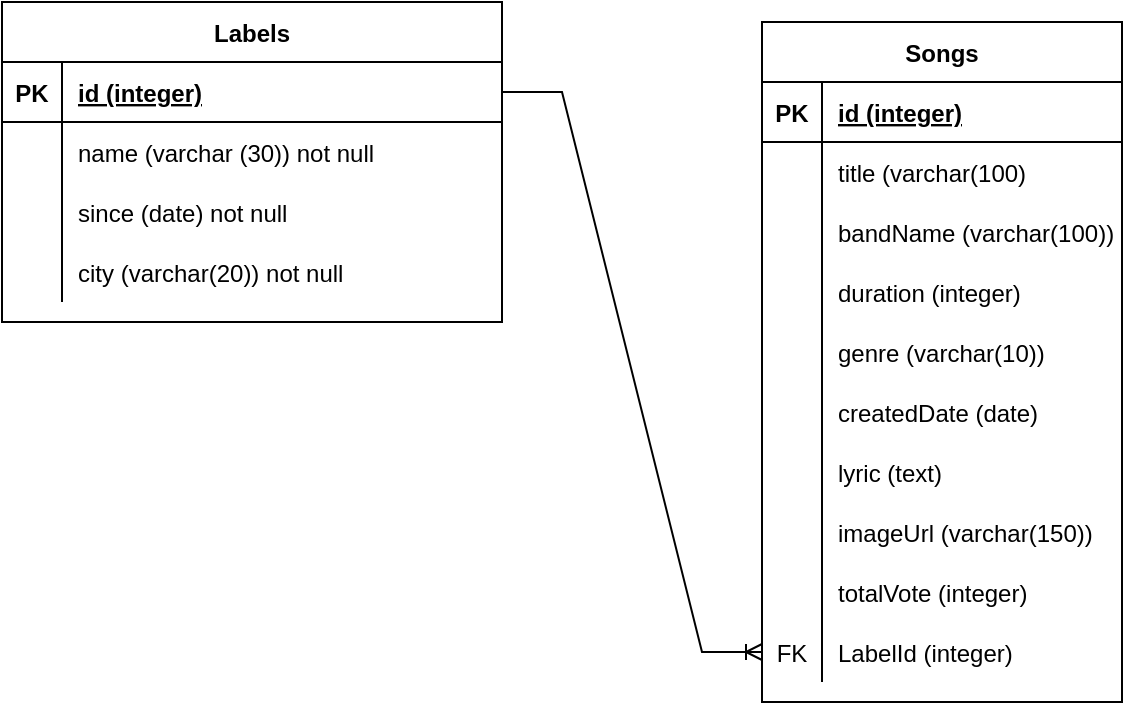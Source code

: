 <mxfile version="17.4.2" type="github">
  <diagram id="u51mrVsHDALhdUMVul9b" name="Page-1">
    <mxGraphModel dx="868" dy="482" grid="1" gridSize="10" guides="1" tooltips="1" connect="1" arrows="1" fold="1" page="1" pageScale="1" pageWidth="827" pageHeight="1169" math="0" shadow="0">
      <root>
        <mxCell id="0" />
        <mxCell id="1" parent="0" />
        <mxCell id="wI2GeYoJEjTw-c3I0sky-1" value="Labels" style="shape=table;startSize=30;container=1;collapsible=1;childLayout=tableLayout;fixedRows=1;rowLines=0;fontStyle=1;align=center;resizeLast=1;" parent="1" vertex="1">
          <mxGeometry x="90" y="80" width="250" height="160" as="geometry" />
        </mxCell>
        <mxCell id="wI2GeYoJEjTw-c3I0sky-2" value="" style="shape=tableRow;horizontal=0;startSize=0;swimlaneHead=0;swimlaneBody=0;fillColor=none;collapsible=0;dropTarget=0;points=[[0,0.5],[1,0.5]];portConstraint=eastwest;top=0;left=0;right=0;bottom=1;" parent="wI2GeYoJEjTw-c3I0sky-1" vertex="1">
          <mxGeometry y="30" width="250" height="30" as="geometry" />
        </mxCell>
        <mxCell id="wI2GeYoJEjTw-c3I0sky-3" value="PK" style="shape=partialRectangle;connectable=0;fillColor=none;top=0;left=0;bottom=0;right=0;fontStyle=1;overflow=hidden;" parent="wI2GeYoJEjTw-c3I0sky-2" vertex="1">
          <mxGeometry width="30" height="30" as="geometry">
            <mxRectangle width="30" height="30" as="alternateBounds" />
          </mxGeometry>
        </mxCell>
        <mxCell id="wI2GeYoJEjTw-c3I0sky-4" value="id (integer)" style="shape=partialRectangle;connectable=0;fillColor=none;top=0;left=0;bottom=0;right=0;align=left;spacingLeft=6;fontStyle=5;overflow=hidden;" parent="wI2GeYoJEjTw-c3I0sky-2" vertex="1">
          <mxGeometry x="30" width="220" height="30" as="geometry">
            <mxRectangle width="220" height="30" as="alternateBounds" />
          </mxGeometry>
        </mxCell>
        <mxCell id="wI2GeYoJEjTw-c3I0sky-5" value="" style="shape=tableRow;horizontal=0;startSize=0;swimlaneHead=0;swimlaneBody=0;fillColor=none;collapsible=0;dropTarget=0;points=[[0,0.5],[1,0.5]];portConstraint=eastwest;top=0;left=0;right=0;bottom=0;" parent="wI2GeYoJEjTw-c3I0sky-1" vertex="1">
          <mxGeometry y="60" width="250" height="30" as="geometry" />
        </mxCell>
        <mxCell id="wI2GeYoJEjTw-c3I0sky-6" value="" style="shape=partialRectangle;connectable=0;fillColor=none;top=0;left=0;bottom=0;right=0;editable=1;overflow=hidden;" parent="wI2GeYoJEjTw-c3I0sky-5" vertex="1">
          <mxGeometry width="30" height="30" as="geometry">
            <mxRectangle width="30" height="30" as="alternateBounds" />
          </mxGeometry>
        </mxCell>
        <mxCell id="wI2GeYoJEjTw-c3I0sky-7" value="name (varchar (30)) not null" style="shape=partialRectangle;connectable=0;fillColor=none;top=0;left=0;bottom=0;right=0;align=left;spacingLeft=6;overflow=hidden;" parent="wI2GeYoJEjTw-c3I0sky-5" vertex="1">
          <mxGeometry x="30" width="220" height="30" as="geometry">
            <mxRectangle width="220" height="30" as="alternateBounds" />
          </mxGeometry>
        </mxCell>
        <mxCell id="wI2GeYoJEjTw-c3I0sky-8" value="" style="shape=tableRow;horizontal=0;startSize=0;swimlaneHead=0;swimlaneBody=0;fillColor=none;collapsible=0;dropTarget=0;points=[[0,0.5],[1,0.5]];portConstraint=eastwest;top=0;left=0;right=0;bottom=0;" parent="wI2GeYoJEjTw-c3I0sky-1" vertex="1">
          <mxGeometry y="90" width="250" height="30" as="geometry" />
        </mxCell>
        <mxCell id="wI2GeYoJEjTw-c3I0sky-9" value="" style="shape=partialRectangle;connectable=0;fillColor=none;top=0;left=0;bottom=0;right=0;editable=1;overflow=hidden;" parent="wI2GeYoJEjTw-c3I0sky-8" vertex="1">
          <mxGeometry width="30" height="30" as="geometry">
            <mxRectangle width="30" height="30" as="alternateBounds" />
          </mxGeometry>
        </mxCell>
        <mxCell id="wI2GeYoJEjTw-c3I0sky-10" value="since (date) not null" style="shape=partialRectangle;connectable=0;fillColor=none;top=0;left=0;bottom=0;right=0;align=left;spacingLeft=6;overflow=hidden;" parent="wI2GeYoJEjTw-c3I0sky-8" vertex="1">
          <mxGeometry x="30" width="220" height="30" as="geometry">
            <mxRectangle width="220" height="30" as="alternateBounds" />
          </mxGeometry>
        </mxCell>
        <mxCell id="wI2GeYoJEjTw-c3I0sky-11" value="" style="shape=tableRow;horizontal=0;startSize=0;swimlaneHead=0;swimlaneBody=0;fillColor=none;collapsible=0;dropTarget=0;points=[[0,0.5],[1,0.5]];portConstraint=eastwest;top=0;left=0;right=0;bottom=0;" parent="wI2GeYoJEjTw-c3I0sky-1" vertex="1">
          <mxGeometry y="120" width="250" height="30" as="geometry" />
        </mxCell>
        <mxCell id="wI2GeYoJEjTw-c3I0sky-12" value="" style="shape=partialRectangle;connectable=0;fillColor=none;top=0;left=0;bottom=0;right=0;editable=1;overflow=hidden;" parent="wI2GeYoJEjTw-c3I0sky-11" vertex="1">
          <mxGeometry width="30" height="30" as="geometry">
            <mxRectangle width="30" height="30" as="alternateBounds" />
          </mxGeometry>
        </mxCell>
        <mxCell id="wI2GeYoJEjTw-c3I0sky-13" value="city (varchar(20)) not null" style="shape=partialRectangle;connectable=0;fillColor=none;top=0;left=0;bottom=0;right=0;align=left;spacingLeft=6;overflow=hidden;" parent="wI2GeYoJEjTw-c3I0sky-11" vertex="1">
          <mxGeometry x="30" width="220" height="30" as="geometry">
            <mxRectangle width="220" height="30" as="alternateBounds" />
          </mxGeometry>
        </mxCell>
        <mxCell id="wI2GeYoJEjTw-c3I0sky-14" value="Songs" style="shape=table;startSize=30;container=1;collapsible=1;childLayout=tableLayout;fixedRows=1;rowLines=0;fontStyle=1;align=center;resizeLast=1;" parent="1" vertex="1">
          <mxGeometry x="470" y="90" width="180" height="340" as="geometry" />
        </mxCell>
        <mxCell id="wI2GeYoJEjTw-c3I0sky-15" value="" style="shape=tableRow;horizontal=0;startSize=0;swimlaneHead=0;swimlaneBody=0;fillColor=none;collapsible=0;dropTarget=0;points=[[0,0.5],[1,0.5]];portConstraint=eastwest;top=0;left=0;right=0;bottom=1;" parent="wI2GeYoJEjTw-c3I0sky-14" vertex="1">
          <mxGeometry y="30" width="180" height="30" as="geometry" />
        </mxCell>
        <mxCell id="wI2GeYoJEjTw-c3I0sky-16" value="PK" style="shape=partialRectangle;connectable=0;fillColor=none;top=0;left=0;bottom=0;right=0;fontStyle=1;overflow=hidden;" parent="wI2GeYoJEjTw-c3I0sky-15" vertex="1">
          <mxGeometry width="30" height="30" as="geometry">
            <mxRectangle width="30" height="30" as="alternateBounds" />
          </mxGeometry>
        </mxCell>
        <mxCell id="wI2GeYoJEjTw-c3I0sky-17" value="id (integer)" style="shape=partialRectangle;connectable=0;fillColor=none;top=0;left=0;bottom=0;right=0;align=left;spacingLeft=6;fontStyle=5;overflow=hidden;" parent="wI2GeYoJEjTw-c3I0sky-15" vertex="1">
          <mxGeometry x="30" width="150" height="30" as="geometry">
            <mxRectangle width="150" height="30" as="alternateBounds" />
          </mxGeometry>
        </mxCell>
        <mxCell id="wI2GeYoJEjTw-c3I0sky-18" value="" style="shape=tableRow;horizontal=0;startSize=0;swimlaneHead=0;swimlaneBody=0;fillColor=none;collapsible=0;dropTarget=0;points=[[0,0.5],[1,0.5]];portConstraint=eastwest;top=0;left=0;right=0;bottom=0;" parent="wI2GeYoJEjTw-c3I0sky-14" vertex="1">
          <mxGeometry y="60" width="180" height="30" as="geometry" />
        </mxCell>
        <mxCell id="wI2GeYoJEjTw-c3I0sky-19" value="" style="shape=partialRectangle;connectable=0;fillColor=none;top=0;left=0;bottom=0;right=0;editable=1;overflow=hidden;" parent="wI2GeYoJEjTw-c3I0sky-18" vertex="1">
          <mxGeometry width="30" height="30" as="geometry">
            <mxRectangle width="30" height="30" as="alternateBounds" />
          </mxGeometry>
        </mxCell>
        <mxCell id="wI2GeYoJEjTw-c3I0sky-20" value="title (varchar(100)" style="shape=partialRectangle;connectable=0;fillColor=none;top=0;left=0;bottom=0;right=0;align=left;spacingLeft=6;overflow=hidden;" parent="wI2GeYoJEjTw-c3I0sky-18" vertex="1">
          <mxGeometry x="30" width="150" height="30" as="geometry">
            <mxRectangle width="150" height="30" as="alternateBounds" />
          </mxGeometry>
        </mxCell>
        <mxCell id="wI2GeYoJEjTw-c3I0sky-21" value="" style="shape=tableRow;horizontal=0;startSize=0;swimlaneHead=0;swimlaneBody=0;fillColor=none;collapsible=0;dropTarget=0;points=[[0,0.5],[1,0.5]];portConstraint=eastwest;top=0;left=0;right=0;bottom=0;" parent="wI2GeYoJEjTw-c3I0sky-14" vertex="1">
          <mxGeometry y="90" width="180" height="30" as="geometry" />
        </mxCell>
        <mxCell id="wI2GeYoJEjTw-c3I0sky-22" value="" style="shape=partialRectangle;connectable=0;fillColor=none;top=0;left=0;bottom=0;right=0;editable=1;overflow=hidden;" parent="wI2GeYoJEjTw-c3I0sky-21" vertex="1">
          <mxGeometry width="30" height="30" as="geometry">
            <mxRectangle width="30" height="30" as="alternateBounds" />
          </mxGeometry>
        </mxCell>
        <mxCell id="wI2GeYoJEjTw-c3I0sky-23" value="bandName (varchar(100))" style="shape=partialRectangle;connectable=0;fillColor=none;top=0;left=0;bottom=0;right=0;align=left;spacingLeft=6;overflow=hidden;" parent="wI2GeYoJEjTw-c3I0sky-21" vertex="1">
          <mxGeometry x="30" width="150" height="30" as="geometry">
            <mxRectangle width="150" height="30" as="alternateBounds" />
          </mxGeometry>
        </mxCell>
        <mxCell id="wI2GeYoJEjTw-c3I0sky-24" value="" style="shape=tableRow;horizontal=0;startSize=0;swimlaneHead=0;swimlaneBody=0;fillColor=none;collapsible=0;dropTarget=0;points=[[0,0.5],[1,0.5]];portConstraint=eastwest;top=0;left=0;right=0;bottom=0;" parent="wI2GeYoJEjTw-c3I0sky-14" vertex="1">
          <mxGeometry y="120" width="180" height="30" as="geometry" />
        </mxCell>
        <mxCell id="wI2GeYoJEjTw-c3I0sky-25" value="" style="shape=partialRectangle;connectable=0;fillColor=none;top=0;left=0;bottom=0;right=0;editable=1;overflow=hidden;" parent="wI2GeYoJEjTw-c3I0sky-24" vertex="1">
          <mxGeometry width="30" height="30" as="geometry">
            <mxRectangle width="30" height="30" as="alternateBounds" />
          </mxGeometry>
        </mxCell>
        <mxCell id="wI2GeYoJEjTw-c3I0sky-26" value="duration (integer)" style="shape=partialRectangle;connectable=0;fillColor=none;top=0;left=0;bottom=0;right=0;align=left;spacingLeft=6;overflow=hidden;" parent="wI2GeYoJEjTw-c3I0sky-24" vertex="1">
          <mxGeometry x="30" width="150" height="30" as="geometry">
            <mxRectangle width="150" height="30" as="alternateBounds" />
          </mxGeometry>
        </mxCell>
        <mxCell id="wI2GeYoJEjTw-c3I0sky-27" value="" style="shape=tableRow;horizontal=0;startSize=0;swimlaneHead=0;swimlaneBody=0;fillColor=none;collapsible=0;dropTarget=0;points=[[0,0.5],[1,0.5]];portConstraint=eastwest;top=0;left=0;right=0;bottom=0;" parent="wI2GeYoJEjTw-c3I0sky-14" vertex="1">
          <mxGeometry y="150" width="180" height="30" as="geometry" />
        </mxCell>
        <mxCell id="wI2GeYoJEjTw-c3I0sky-28" value="" style="shape=partialRectangle;connectable=0;fillColor=none;top=0;left=0;bottom=0;right=0;editable=1;overflow=hidden;" parent="wI2GeYoJEjTw-c3I0sky-27" vertex="1">
          <mxGeometry width="30" height="30" as="geometry">
            <mxRectangle width="30" height="30" as="alternateBounds" />
          </mxGeometry>
        </mxCell>
        <mxCell id="wI2GeYoJEjTw-c3I0sky-29" value="genre (varchar(10))" style="shape=partialRectangle;connectable=0;fillColor=none;top=0;left=0;bottom=0;right=0;align=left;spacingLeft=6;overflow=hidden;" parent="wI2GeYoJEjTw-c3I0sky-27" vertex="1">
          <mxGeometry x="30" width="150" height="30" as="geometry">
            <mxRectangle width="150" height="30" as="alternateBounds" />
          </mxGeometry>
        </mxCell>
        <mxCell id="wI2GeYoJEjTw-c3I0sky-30" value="" style="shape=tableRow;horizontal=0;startSize=0;swimlaneHead=0;swimlaneBody=0;fillColor=none;collapsible=0;dropTarget=0;points=[[0,0.5],[1,0.5]];portConstraint=eastwest;top=0;left=0;right=0;bottom=0;" parent="wI2GeYoJEjTw-c3I0sky-14" vertex="1">
          <mxGeometry y="180" width="180" height="30" as="geometry" />
        </mxCell>
        <mxCell id="wI2GeYoJEjTw-c3I0sky-31" value="" style="shape=partialRectangle;connectable=0;fillColor=none;top=0;left=0;bottom=0;right=0;editable=1;overflow=hidden;" parent="wI2GeYoJEjTw-c3I0sky-30" vertex="1">
          <mxGeometry width="30" height="30" as="geometry">
            <mxRectangle width="30" height="30" as="alternateBounds" />
          </mxGeometry>
        </mxCell>
        <mxCell id="wI2GeYoJEjTw-c3I0sky-32" value="createdDate (date)" style="shape=partialRectangle;connectable=0;fillColor=none;top=0;left=0;bottom=0;right=0;align=left;spacingLeft=6;overflow=hidden;" parent="wI2GeYoJEjTw-c3I0sky-30" vertex="1">
          <mxGeometry x="30" width="150" height="30" as="geometry">
            <mxRectangle width="150" height="30" as="alternateBounds" />
          </mxGeometry>
        </mxCell>
        <mxCell id="wI2GeYoJEjTw-c3I0sky-33" value="" style="shape=tableRow;horizontal=0;startSize=0;swimlaneHead=0;swimlaneBody=0;fillColor=none;collapsible=0;dropTarget=0;points=[[0,0.5],[1,0.5]];portConstraint=eastwest;top=0;left=0;right=0;bottom=0;" parent="wI2GeYoJEjTw-c3I0sky-14" vertex="1">
          <mxGeometry y="210" width="180" height="30" as="geometry" />
        </mxCell>
        <mxCell id="wI2GeYoJEjTw-c3I0sky-34" value="" style="shape=partialRectangle;connectable=0;fillColor=none;top=0;left=0;bottom=0;right=0;editable=1;overflow=hidden;" parent="wI2GeYoJEjTw-c3I0sky-33" vertex="1">
          <mxGeometry width="30" height="30" as="geometry">
            <mxRectangle width="30" height="30" as="alternateBounds" />
          </mxGeometry>
        </mxCell>
        <mxCell id="wI2GeYoJEjTw-c3I0sky-35" value="lyric (text)" style="shape=partialRectangle;connectable=0;fillColor=none;top=0;left=0;bottom=0;right=0;align=left;spacingLeft=6;overflow=hidden;" parent="wI2GeYoJEjTw-c3I0sky-33" vertex="1">
          <mxGeometry x="30" width="150" height="30" as="geometry">
            <mxRectangle width="150" height="30" as="alternateBounds" />
          </mxGeometry>
        </mxCell>
        <mxCell id="wI2GeYoJEjTw-c3I0sky-36" value="" style="shape=tableRow;horizontal=0;startSize=0;swimlaneHead=0;swimlaneBody=0;fillColor=none;collapsible=0;dropTarget=0;points=[[0,0.5],[1,0.5]];portConstraint=eastwest;top=0;left=0;right=0;bottom=0;" parent="wI2GeYoJEjTw-c3I0sky-14" vertex="1">
          <mxGeometry y="240" width="180" height="30" as="geometry" />
        </mxCell>
        <mxCell id="wI2GeYoJEjTw-c3I0sky-37" value="" style="shape=partialRectangle;connectable=0;fillColor=none;top=0;left=0;bottom=0;right=0;editable=1;overflow=hidden;" parent="wI2GeYoJEjTw-c3I0sky-36" vertex="1">
          <mxGeometry width="30" height="30" as="geometry">
            <mxRectangle width="30" height="30" as="alternateBounds" />
          </mxGeometry>
        </mxCell>
        <mxCell id="wI2GeYoJEjTw-c3I0sky-38" value="imageUrl (varchar(150))" style="shape=partialRectangle;connectable=0;fillColor=none;top=0;left=0;bottom=0;right=0;align=left;spacingLeft=6;overflow=hidden;" parent="wI2GeYoJEjTw-c3I0sky-36" vertex="1">
          <mxGeometry x="30" width="150" height="30" as="geometry">
            <mxRectangle width="150" height="30" as="alternateBounds" />
          </mxGeometry>
        </mxCell>
        <mxCell id="wI2GeYoJEjTw-c3I0sky-39" value="" style="shape=tableRow;horizontal=0;startSize=0;swimlaneHead=0;swimlaneBody=0;fillColor=none;collapsible=0;dropTarget=0;points=[[0,0.5],[1,0.5]];portConstraint=eastwest;top=0;left=0;right=0;bottom=0;" parent="wI2GeYoJEjTw-c3I0sky-14" vertex="1">
          <mxGeometry y="270" width="180" height="30" as="geometry" />
        </mxCell>
        <mxCell id="wI2GeYoJEjTw-c3I0sky-40" value="" style="shape=partialRectangle;connectable=0;fillColor=none;top=0;left=0;bottom=0;right=0;editable=1;overflow=hidden;" parent="wI2GeYoJEjTw-c3I0sky-39" vertex="1">
          <mxGeometry width="30" height="30" as="geometry">
            <mxRectangle width="30" height="30" as="alternateBounds" />
          </mxGeometry>
        </mxCell>
        <mxCell id="wI2GeYoJEjTw-c3I0sky-41" value="totalVote (integer)" style="shape=partialRectangle;connectable=0;fillColor=none;top=0;left=0;bottom=0;right=0;align=left;spacingLeft=6;overflow=hidden;" parent="wI2GeYoJEjTw-c3I0sky-39" vertex="1">
          <mxGeometry x="30" width="150" height="30" as="geometry">
            <mxRectangle width="150" height="30" as="alternateBounds" />
          </mxGeometry>
        </mxCell>
        <mxCell id="wI2GeYoJEjTw-c3I0sky-42" value="" style="shape=tableRow;horizontal=0;startSize=0;swimlaneHead=0;swimlaneBody=0;fillColor=none;collapsible=0;dropTarget=0;points=[[0,0.5],[1,0.5]];portConstraint=eastwest;top=0;left=0;right=0;bottom=0;" parent="wI2GeYoJEjTw-c3I0sky-14" vertex="1">
          <mxGeometry y="300" width="180" height="30" as="geometry" />
        </mxCell>
        <mxCell id="wI2GeYoJEjTw-c3I0sky-43" value="FK" style="shape=partialRectangle;connectable=0;fillColor=none;top=0;left=0;bottom=0;right=0;editable=1;overflow=hidden;" parent="wI2GeYoJEjTw-c3I0sky-42" vertex="1">
          <mxGeometry width="30" height="30" as="geometry">
            <mxRectangle width="30" height="30" as="alternateBounds" />
          </mxGeometry>
        </mxCell>
        <mxCell id="wI2GeYoJEjTw-c3I0sky-44" value="LabelId (integer)" style="shape=partialRectangle;connectable=0;fillColor=none;top=0;left=0;bottom=0;right=0;align=left;spacingLeft=6;overflow=hidden;" parent="wI2GeYoJEjTw-c3I0sky-42" vertex="1">
          <mxGeometry x="30" width="150" height="30" as="geometry">
            <mxRectangle width="150" height="30" as="alternateBounds" />
          </mxGeometry>
        </mxCell>
        <mxCell id="wI2GeYoJEjTw-c3I0sky-45" value="" style="edgeStyle=entityRelationEdgeStyle;fontSize=12;html=1;endArrow=ERoneToMany;rounded=0;" parent="1" source="wI2GeYoJEjTw-c3I0sky-2" target="wI2GeYoJEjTw-c3I0sky-42" edge="1">
          <mxGeometry width="100" height="100" relative="1" as="geometry">
            <mxPoint x="360" y="300" as="sourcePoint" />
            <mxPoint x="460" y="200" as="targetPoint" />
          </mxGeometry>
        </mxCell>
      </root>
    </mxGraphModel>
  </diagram>
</mxfile>
